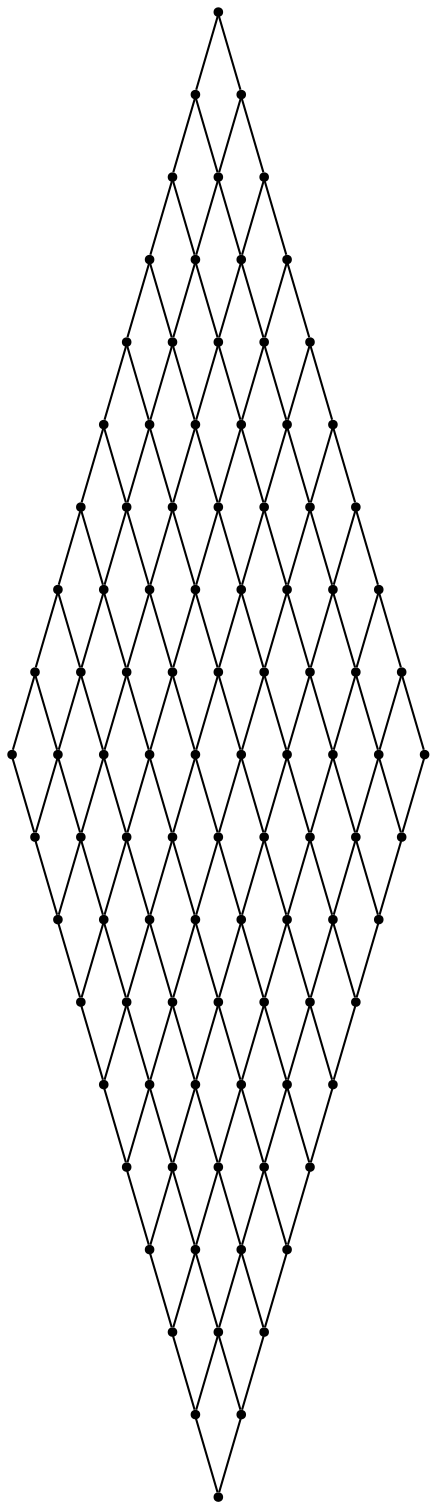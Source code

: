 graph {
  node [shape=point,comment="{\"directed\":false,\"doi\":\"10.1007/3-540-44541-2_20\",\"figure\":\"? (1)\"}"]

  v0 [pos="868.999989827474,664.749972025553"]
  v1 [pos="868.999989827474,639.749972025553"]
  v2 [pos="868.9999898274741,689.749972025553"]
  v3 [pos="868.9999898274741,714.749972025553"]
  v4 [pos="868.999989827474,739.749972025553"]
  v5 [pos="868.9999898274741,764.749972025553"]
  v6 [pos="868.999989827474,789.749972025553"]
  v7 [pos="868.999989827474,814.749972025553"]
  v8 [pos="868.999989827474,839.749972025553"]
  v9 [pos="868.999989827474,864.749972025553"]
  v10 [pos="843.75,664.749972025553"]
  v11 [pos="843.7500000000001,639.749972025553"]
  v12 [pos="843.7500000000001,689.749972025553"]
  v13 [pos="843.7500000000001,714.749972025553"]
  v14 [pos="843.75,739.749972025553"]
  v15 [pos="843.75,764.749972025553"]
  v16 [pos="843.7500000000001,789.749972025553"]
  v17 [pos="843.7500000000001,814.749972025553"]
  v18 [pos="843.7500000000001,839.749972025553"]
  v19 [pos="843.75,864.749972025553"]
  v20 [pos="818.5000101725261,664.749972025553"]
  v21 [pos="818.5000101725261,639.749972025553"]
  v22 [pos="818.5000101725261,689.749972025553"]
  v23 [pos="818.5000101725261,714.749972025553"]
  v24 [pos="818.5000101725261,739.749972025553"]
  v25 [pos="818.5000101725262,764.749972025553"]
  v26 [pos="818.5000101725261,789.749972025553"]
  v27 [pos="818.5000101725261,814.749972025553"]
  v28 [pos="818.5000101725262,839.749972025553"]
  v29 [pos="818.5000101725261,864.749972025553"]
  v30 [pos="793.5000101725261,664.749972025553"]
  v31 [pos="793.5000101725261,639.749972025553"]
  v32 [pos="793.5000101725261,689.749972025553"]
  v33 [pos="793.5000101725261,714.749972025553"]
  v34 [pos="793.5000101725261,739.749972025553"]
  v35 [pos="793.5000101725261,764.749972025553"]
  v36 [pos="793.5000101725261,789.749972025553"]
  v37 [pos="793.5000101725261,814.749972025553"]
  v38 [pos="793.5000101725261,839.749972025553"]
  v39 [pos="793.5000101725261,864.749972025553"]
  v40 [pos="768.5000101725261,664.749972025553"]
  v41 [pos="768.5000101725261,639.749972025553"]
  v42 [pos="768.5000101725261,689.749972025553"]
  v43 [pos="768.5000101725261,714.749972025553"]
  v44 [pos="768.5000101725261,739.749972025553"]
  v45 [pos="768.5000101725261,764.749972025553"]
  v46 [pos="768.5000101725261,789.749972025553"]
  v47 [pos="768.5000101725261,814.749972025553"]
  v48 [pos="768.5000101725261,839.749972025553"]
  v49 [pos="768.5000101725261,864.749972025553"]
  v50 [pos="743.5000101725261,664.749972025553"]
  v51 [pos="743.5000101725261,639.749972025553"]
  v52 [pos="743.5000101725261,689.749972025553"]
  v53 [pos="743.5000101725261,714.749972025553"]
  v54 [pos="743.5000101725261,739.749972025553"]
  v55 [pos="743.5000101725261,764.749972025553"]
  v56 [pos="743.5000101725261,789.749972025553"]
  v57 [pos="743.5000101725261,814.749972025553"]
  v58 [pos="743.5000101725261,839.749972025553"]
  v59 [pos="743.5000101725261,864.749972025553"]
  v60 [pos="718.5000101725261,664.749972025553"]
  v61 [pos="718.5000101725261,639.749972025553"]
  v62 [pos="718.5000101725261,689.749972025553"]
  v63 [pos="718.5000101725261,714.749972025553"]
  v64 [pos="718.5000101725261,739.749972025553"]
  v65 [pos="718.5000101725261,764.749972025553"]
  v66 [pos="718.5000101725261,789.749972025553"]
  v67 [pos="718.5000101725261,814.749972025553"]
  v68 [pos="718.5000101725261,839.749972025553"]
  v69 [pos="718.5000101725261,864.749972025553"]
  v70 [pos="693.5000101725261,664.749972025553"]
  v71 [pos="693.5000101725261,639.749972025553"]
  v72 [pos="693.5000101725261,689.749972025553"]
  v73 [pos="693.5000101725261,714.749972025553"]
  v74 [pos="693.5000101725261,739.749972025553"]
  v75 [pos="693.5000101725261,764.749972025553"]
  v76 [pos="693.5000101725261,789.749972025553"]
  v77 [pos="693.5000101725261,814.749972025553"]
  v78 [pos="693.5000101725261,839.749972025553"]
  v79 [pos="693.5000101725261,864.749972025553"]
  v80 [pos="668.5000101725261,664.749972025553"]
  v81 [pos="668.5000101725261,639.749972025553"]
  v82 [pos="668.5000101725261,689.749972025553"]
  v83 [pos="668.5000101725261,714.749972025553"]
  v84 [pos="668.5000101725261,739.749972025553"]
  v85 [pos="668.5000101725261,764.749972025553"]
  v86 [pos="668.5000101725261,789.749972025553"]
  v87 [pos="668.5000101725261,814.749972025553"]
  v88 [pos="668.5000101725261,839.749972025553"]
  v89 [pos="668.5000101725261,864.749972025553"]
  v90 [pos="643.5000101725261,639.749972025553"]
  v91 [pos="643.5000101725261,664.749972025553"]
  v92 [pos="643.5000101725261,689.749972025553"]
  v93 [pos="643.5000101725261,714.749972025553"]
  v94 [pos="643.5000101725261,739.749972025553"]
  v95 [pos="643.5000101725261,764.749972025553"]
  v96 [pos="643.5000101725261,789.749972025553"]
  v97 [pos="643.5000101725261,814.749972025553"]
  v98 [pos="643.5000101725261,839.749972025553"]
  v99 [pos="643.5000101725261,864.749972025553"]

  v0 -- v1 [id="-1",pos="868.999989827474,664.749972025553 868.999989827474,639.749972025553 868.999989827474,639.749972025553 868.999989827474,639.749972025553"]
  v99 -- v89 [id="-2",pos="643.5000101725261,864.749972025553 668.5000101725261,864.749972025553 668.5000101725261,864.749972025553 668.5000101725261,864.749972025553"]
  v89 -- v79 [id="-3",pos="668.5000101725261,864.749972025553 693.5000101725261,864.749972025553 693.5000101725261,864.749972025553 693.5000101725261,864.749972025553"]
  v79 -- v69 [id="-4",pos="693.5000101725261,864.749972025553 718.5000101725261,864.749972025553 718.5000101725261,864.749972025553 718.5000101725261,864.749972025553"]
  v69 -- v59 [id="-5",pos="718.5000101725261,864.749972025553 743.5000101725261,864.749972025553 743.5000101725261,864.749972025553 743.5000101725261,864.749972025553"]
  v59 -- v49 [id="-6",pos="743.5000101725261,864.749972025553 768.5000101725261,864.749972025553 768.5000101725261,864.749972025553 768.5000101725261,864.749972025553"]
  v49 -- v39 [id="-7",pos="768.5000101725261,864.749972025553 793.5000101725261,864.749972025553 793.5000101725261,864.749972025553 793.5000101725261,864.749972025553"]
  v39 -- v29 [id="-8",pos="793.5000101725261,864.749972025553 818.5000101725261,864.749972025553 818.5000101725261,864.749972025553 818.5000101725261,864.749972025553"]
  v29 -- v19 [id="-9",pos="818.5000101725261,864.749972025553 843.75,864.749972025553 843.75,864.749972025553 843.75,864.749972025553"]
  v19 -- v9 [id="-10",pos="843.75,864.749972025553 868.999989827474,864.749972025553 868.999989827474,864.749972025553 868.999989827474,864.749972025553"]
  v99 -- v98 [id="-11",pos="643.5000101725261,864.749972025553 643.5000101725261,839.749972025553 643.5000101725261,839.749972025553 643.5000101725261,839.749972025553"]
  v98 -- v97 [id="-12",pos="643.5000101725261,839.749972025553 643.5000101725261,814.749972025553 643.5000101725261,814.749972025553 643.5000101725261,814.749972025553"]
  v97 -- v96 [id="-13",pos="643.5000101725261,814.749972025553 643.5000101725261,789.749972025553 643.5000101725261,789.749972025553 643.5000101725261,789.749972025553"]
  v96 -- v95 [id="-14",pos="643.5000101725261,789.749972025553 643.5000101725261,764.749972025553 643.5000101725261,764.749972025553 643.5000101725261,764.749972025553"]
  v95 -- v94 [id="-15",pos="643.5000101725261,764.749972025553 643.5000101725261,739.749972025553 643.5000101725261,739.749972025553 643.5000101725261,739.749972025553"]
  v94 -- v93 [id="-16",pos="643.5000101725261,739.749972025553 643.5000101725261,714.749972025553 643.5000101725261,714.749972025553 643.5000101725261,714.749972025553"]
  v93 -- v92 [id="-17",pos="643.5000101725261,714.749972025553 643.5000101725261,689.749972025553 643.5000101725261,689.749972025553 643.5000101725261,689.749972025553"]
  v92 -- v91 [id="-18",pos="643.5000101725261,689.749972025553 643.5000101725261,664.749972025553 643.5000101725261,664.749972025553 643.5000101725261,664.749972025553"]
  v91 -- v90 [id="-19",pos="643.5000101725261,664.749972025553 643.5000101725261,639.749972025553 643.5000101725261,639.749972025553 643.5000101725261,639.749972025553"]
  v98 -- v88 [id="-20",pos="643.5000101725261,839.749972025553 668.5000101725261,839.749972025553 668.5000101725261,839.749972025553 668.5000101725261,839.749972025553"]
  v88 -- v78 [id="-21",pos="668.5000101725261,839.749972025553 693.5000101725261,839.749972025553 693.5000101725261,839.749972025553 693.5000101725261,839.749972025553"]
  v78 -- v68 [id="-22",pos="693.5000101725261,839.749972025553 718.5000101725261,839.749972025553 718.5000101725261,839.749972025553 718.5000101725261,839.749972025553"]
  v68 -- v58 [id="-23",pos="718.5000101725261,839.749972025553 743.5000101725261,839.749972025553 743.5000101725261,839.749972025553 743.5000101725261,839.749972025553"]
  v58 -- v48 [id="-24",pos="743.5000101725261,839.749972025553 768.5000101725261,839.749972025553 768.5000101725261,839.749972025553 768.5000101725261,839.749972025553"]
  v48 -- v38 [id="-25",pos="768.5000101725261,839.749972025553 793.5000101725261,839.749972025553 793.5000101725261,839.749972025553 793.5000101725261,839.749972025553"]
  v38 -- v28 [id="-26",pos="793.5000101725261,839.749972025553 818.5000101725262,839.749972025553 818.5000101725262,839.749972025553 818.5000101725262,839.749972025553"]
  v28 -- v18 [id="-27",pos="818.5000101725262,839.749972025553 843.7500000000001,839.749972025553 843.7500000000001,839.749972025553 843.7500000000001,839.749972025553"]
  v18 -- v8 [id="-28",pos="843.7500000000001,839.749972025553 868.999989827474,839.749972025553 868.999989827474,839.749972025553 868.999989827474,839.749972025553"]
  v97 -- v87 [id="-29",pos="643.5000101725261,814.749972025553 668.5000101725261,814.749972025553 668.5000101725261,814.749972025553 668.5000101725261,814.749972025553"]
  v87 -- v77 [id="-30",pos="668.5000101725261,814.749972025553 693.5000101725261,814.749972025553 693.5000101725261,814.749972025553 693.5000101725261,814.749972025553"]
  v77 -- v67 [id="-31",pos="693.5000101725261,814.749972025553 718.5000101725261,814.749972025553 718.5000101725261,814.749972025553 718.5000101725261,814.749972025553"]
  v67 -- v57 [id="-32",pos="718.5000101725261,814.749972025553 743.5000101725261,814.749972025553 743.5000101725261,814.749972025553 743.5000101725261,814.749972025553"]
  v57 -- v47 [id="-33",pos="743.5000101725261,814.749972025553 768.5000101725261,814.749972025553 768.5000101725261,814.749972025553 768.5000101725261,814.749972025553"]
  v47 -- v37 [id="-34",pos="768.5000101725261,814.749972025553 793.5000101725261,814.749972025553 793.5000101725261,814.749972025553 793.5000101725261,814.749972025553"]
  v37 -- v27 [id="-35",pos="793.5000101725261,814.749972025553 818.5000101725261,814.749972025553 818.5000101725261,814.749972025553 818.5000101725261,814.749972025553"]
  v27 -- v17 [id="-36",pos="818.5000101725261,814.749972025553 843.7500000000001,814.749972025553 843.7500000000001,814.749972025553 843.7500000000001,814.749972025553"]
  v17 -- v7 [id="-37",pos="843.7500000000001,814.749972025553 868.999989827474,814.749972025553 868.999989827474,814.749972025553 868.999989827474,814.749972025553"]
  v96 -- v86 [id="-38",pos="643.5000101725261,789.749972025553 668.5000101725261,789.749972025553 668.5000101725261,789.749972025553 668.5000101725261,789.749972025553"]
  v86 -- v76 [id="-39",pos="668.5000101725261,789.749972025553 693.5000101725261,789.749972025553 693.5000101725261,789.749972025553 693.5000101725261,789.749972025553"]
  v76 -- v66 [id="-40",pos="693.5000101725261,789.749972025553 718.5000101725261,789.749972025553 718.5000101725261,789.749972025553 718.5000101725261,789.749972025553"]
  v66 -- v56 [id="-41",pos="718.5000101725261,789.749972025553 743.5000101725261,789.749972025553 743.5000101725261,789.749972025553 743.5000101725261,789.749972025553"]
  v56 -- v46 [id="-42",pos="743.5000101725261,789.749972025553 768.5000101725261,789.749972025553 768.5000101725261,789.749972025553 768.5000101725261,789.749972025553"]
  v46 -- v36 [id="-43",pos="768.5000101725261,789.749972025553 793.5000101725261,789.749972025553 793.5000101725261,789.749972025553 793.5000101725261,789.749972025553"]
  v36 -- v26 [id="-44",pos="793.5000101725261,789.749972025553 818.5000101725261,789.749972025553 818.5000101725261,789.749972025553 818.5000101725261,789.749972025553"]
  v26 -- v16 [id="-45",pos="818.5000101725261,789.749972025553 843.7500000000001,789.749972025553 843.7500000000001,789.749972025553 843.7500000000001,789.749972025553"]
  v16 -- v6 [id="-46",pos="843.7500000000001,789.749972025553 868.999989827474,789.749972025553 868.999989827474,789.749972025553 868.999989827474,789.749972025553"]
  v95 -- v85 [id="-47",pos="643.5000101725261,764.749972025553 668.5000101725261,764.749972025553 668.5000101725261,764.749972025553 668.5000101725261,764.749972025553"]
  v85 -- v75 [id="-48",pos="668.5000101725261,764.749972025553 693.5000101725261,764.749972025553 693.5000101725261,764.749972025553 693.5000101725261,764.749972025553"]
  v75 -- v65 [id="-49",pos="693.5000101725261,764.749972025553 718.5000101725261,764.749972025553 718.5000101725261,764.749972025553 718.5000101725261,764.749972025553"]
  v65 -- v55 [id="-50",pos="718.5000101725261,764.749972025553 743.5000101725261,764.749972025553 743.5000101725261,764.749972025553 743.5000101725261,764.749972025553"]
  v55 -- v45 [id="-51",pos="743.5000101725261,764.749972025553 768.5000101725261,764.749972025553 768.5000101725261,764.749972025553 768.5000101725261,764.749972025553"]
  v45 -- v35 [id="-52",pos="768.5000101725261,764.749972025553 793.5000101725261,764.749972025553 793.5000101725261,764.749972025553 793.5000101725261,764.749972025553"]
  v35 -- v25 [id="-53",pos="793.5000101725261,764.749972025553 818.5000101725262,764.749972025553 818.5000101725262,764.749972025553 818.5000101725262,764.749972025553"]
  v25 -- v15 [id="-54",pos="818.5000101725262,764.749972025553 843.75,764.749972025553 843.75,764.749972025553 843.75,764.749972025553"]
  v15 -- v5 [id="-55",pos="843.75,764.749972025553 868.9999898274741,764.749972025553 868.9999898274741,764.749972025553 868.9999898274741,764.749972025553"]
  v94 -- v84 [id="-56",pos="643.5000101725261,739.749972025553 668.5000101725261,739.749972025553 668.5000101725261,739.749972025553 668.5000101725261,739.749972025553"]
  v84 -- v74 [id="-57",pos="668.5000101725261,739.749972025553 693.5000101725261,739.749972025553 693.5000101725261,739.749972025553 693.5000101725261,739.749972025553"]
  v74 -- v64 [id="-58",pos="693.5000101725261,739.749972025553 718.5000101725261,739.749972025553 718.5000101725261,739.749972025553 718.5000101725261,739.749972025553"]
  v64 -- v54 [id="-59",pos="718.5000101725261,739.749972025553 743.5000101725261,739.749972025553 743.5000101725261,739.749972025553 743.5000101725261,739.749972025553"]
  v54 -- v44 [id="-60",pos="743.5000101725261,739.749972025553 768.5000101725261,739.749972025553 768.5000101725261,739.749972025553 768.5000101725261,739.749972025553"]
  v44 -- v34 [id="-61",pos="768.5000101725261,739.749972025553 793.5000101725261,739.749972025553 793.5000101725261,739.749972025553 793.5000101725261,739.749972025553"]
  v34 -- v24 [id="-62",pos="793.5000101725261,739.749972025553 818.5000101725261,739.749972025553 818.5000101725261,739.749972025553 818.5000101725261,739.749972025553"]
  v24 -- v14 [id="-63",pos="818.5000101725261,739.749972025553 843.75,739.749972025553 843.75,739.749972025553 843.75,739.749972025553"]
  v14 -- v4 [id="-64",pos="843.75,739.749972025553 868.999989827474,739.749972025553 868.999989827474,739.749972025553 868.999989827474,739.749972025553"]
  v93 -- v83 [id="-65",pos="643.5000101725261,714.749972025553 668.5000101725261,714.749972025553 668.5000101725261,714.749972025553 668.5000101725261,714.749972025553"]
  v83 -- v73 [id="-66",pos="668.5000101725261,714.749972025553 693.5000101725261,714.749972025553 693.5000101725261,714.749972025553 693.5000101725261,714.749972025553"]
  v73 -- v63 [id="-67",pos="693.5000101725261,714.749972025553 718.5000101725261,714.749972025553 718.5000101725261,714.749972025553 718.5000101725261,714.749972025553"]
  v63 -- v53 [id="-68",pos="718.5000101725261,714.749972025553 743.5000101725261,714.749972025553 743.5000101725261,714.749972025553 743.5000101725261,714.749972025553"]
  v53 -- v43 [id="-69",pos="743.5000101725261,714.749972025553 768.5000101725261,714.749972025553 768.5000101725261,714.749972025553 768.5000101725261,714.749972025553"]
  v43 -- v33 [id="-70",pos="768.5000101725261,714.749972025553 793.5000101725261,714.749972025553 793.5000101725261,714.749972025553 793.5000101725261,714.749972025553"]
  v33 -- v23 [id="-71",pos="793.5000101725261,714.749972025553 818.5000101725261,714.749972025553 818.5000101725261,714.749972025553 818.5000101725261,714.749972025553"]
  v23 -- v13 [id="-72",pos="818.5000101725261,714.749972025553 843.7500000000001,714.749972025553 843.7500000000001,714.749972025553 843.7500000000001,714.749972025553"]
  v13 -- v3 [id="-73",pos="843.7500000000001,714.749972025553 868.9999898274741,714.749972025553 868.9999898274741,714.749972025553 868.9999898274741,714.749972025553"]
  v92 -- v82 [id="-74",pos="643.5000101725261,689.749972025553 668.5000101725261,689.749972025553 668.5000101725261,689.749972025553 668.5000101725261,689.749972025553"]
  v82 -- v72 [id="-75",pos="668.5000101725261,689.749972025553 693.5000101725261,689.749972025553 693.5000101725261,689.749972025553 693.5000101725261,689.749972025553"]
  v72 -- v62 [id="-76",pos="693.5000101725261,689.749972025553 718.5000101725261,689.749972025553 718.5000101725261,689.749972025553 718.5000101725261,689.749972025553"]
  v62 -- v52 [id="-77",pos="718.5000101725261,689.749972025553 743.5000101725261,689.749972025553 743.5000101725261,689.749972025553 743.5000101725261,689.749972025553"]
  v52 -- v42 [id="-78",pos="743.5000101725261,689.749972025553 768.5000101725261,689.749972025553 768.5000101725261,689.749972025553 768.5000101725261,689.749972025553"]
  v42 -- v32 [id="-79",pos="768.5000101725261,689.749972025553 793.5000101725261,689.749972025553 793.5000101725261,689.749972025553 793.5000101725261,689.749972025553"]
  v32 -- v22 [id="-80",pos="793.5000101725261,689.749972025553 818.5000101725261,689.749972025553 818.5000101725261,689.749972025553 818.5000101725261,689.749972025553"]
  v22 -- v12 [id="-81",pos="818.5000101725261,689.749972025553 843.7500000000001,689.749972025553 843.7500000000001,689.749972025553 843.7500000000001,689.749972025553"]
  v12 -- v2 [id="-82",pos="843.7500000000001,689.749972025553 868.9999898274741,689.749972025553 868.9999898274741,689.749972025553 868.9999898274741,689.749972025553"]
  v91 -- v80 [id="-83",pos="643.5000101725261,664.749972025553 668.5000101725261,664.749972025553 668.5000101725261,664.749972025553 668.5000101725261,664.749972025553"]
  v80 -- v70 [id="-84",pos="668.5000101725261,664.749972025553 693.5000101725261,664.749972025553 693.5000101725261,664.749972025553 693.5000101725261,664.749972025553"]
  v70 -- v60 [id="-85",pos="693.5000101725261,664.749972025553 718.5000101725261,664.749972025553 718.5000101725261,664.749972025553 718.5000101725261,664.749972025553"]
  v60 -- v50 [id="-86",pos="718.5000101725261,664.749972025553 743.5000101725261,664.749972025553 743.5000101725261,664.749972025553 743.5000101725261,664.749972025553"]
  v50 -- v40 [id="-87",pos="743.5000101725261,664.749972025553 768.5000101725261,664.749972025553 768.5000101725261,664.749972025553 768.5000101725261,664.749972025553"]
  v40 -- v30 [id="-88",pos="768.5000101725261,664.749972025553 793.5000101725261,664.749972025553 793.5000101725261,664.749972025553 793.5000101725261,664.749972025553"]
  v30 -- v20 [id="-89",pos="793.5000101725261,664.749972025553 818.5000101725261,664.749972025553 818.5000101725261,664.749972025553 818.5000101725261,664.749972025553"]
  v20 -- v10 [id="-90",pos="818.5000101725261,664.749972025553 843.75,664.749972025553 843.75,664.749972025553 843.75,664.749972025553"]
  v10 -- v0 [id="-91",pos="843.75,664.749972025553 868.999989827474,664.749972025553 868.999989827474,664.749972025553 868.999989827474,664.749972025553"]
  v90 -- v81 [id="-92",pos="643.5000101725261,639.749972025553 668.5000101725261,639.749972025553 668.5000101725261,639.749972025553 668.5000101725261,639.749972025553"]
  v81 -- v71 [id="-93",pos="668.5000101725261,639.749972025553 693.5000101725261,639.749972025553 693.5000101725261,639.749972025553 693.5000101725261,639.749972025553"]
  v71 -- v61 [id="-94",pos="693.5000101725261,639.749972025553 718.5000101725261,639.749972025553 718.5000101725261,639.749972025553 718.5000101725261,639.749972025553"]
  v61 -- v51 [id="-95",pos="718.5000101725261,639.749972025553 743.5000101725261,639.749972025553 743.5000101725261,639.749972025553 743.5000101725261,639.749972025553"]
  v51 -- v41 [id="-96",pos="743.5000101725261,639.749972025553 768.5000101725261,639.749972025553 768.5000101725261,639.749972025553 768.5000101725261,639.749972025553"]
  v41 -- v31 [id="-97",pos="768.5000101725261,639.749972025553 793.5000101725261,639.749972025553 793.5000101725261,639.749972025553 793.5000101725261,639.749972025553"]
  v31 -- v21 [id="-98",pos="793.5000101725261,639.749972025553 818.5000101725261,639.749972025553 818.5000101725261,639.749972025553 818.5000101725261,639.749972025553"]
  v21 -- v11 [id="-99",pos="818.5000101725261,639.749972025553 843.7500000000001,639.749972025553 843.7500000000001,639.749972025553 843.7500000000001,639.749972025553"]
  v11 -- v1 [id="-100",pos="843.7500000000001,639.749972025553 868.999989827474,639.749972025553 868.999989827474,639.749972025553 868.999989827474,639.749972025553"]
  v89 -- v88 [id="-101",pos="668.5000101725261,864.749972025553 668.5000101725261,839.749972025553 668.5000101725261,839.749972025553 668.5000101725261,839.749972025553"]
  v88 -- v87 [id="-102",pos="668.5000101725261,839.749972025553 668.5000101725261,814.749972025553 668.5000101725261,814.749972025553 668.5000101725261,814.749972025553"]
  v87 -- v86 [id="-103",pos="668.5000101725261,814.749972025553 668.5000101725261,789.749972025553 668.5000101725261,789.749972025553 668.5000101725261,789.749972025553"]
  v86 -- v85 [id="-104",pos="668.5000101725261,789.749972025553 668.5000101725261,764.749972025553 668.5000101725261,764.749972025553 668.5000101725261,764.749972025553"]
  v85 -- v84 [id="-105",pos="668.5000101725261,764.749972025553 668.5000101725261,739.749972025553 668.5000101725261,739.749972025553 668.5000101725261,739.749972025553"]
  v84 -- v83 [id="-106",pos="668.5000101725261,739.749972025553 668.5000101725261,714.749972025553 668.5000101725261,714.749972025553 668.5000101725261,714.749972025553"]
  v83 -- v82 [id="-107",pos="668.5000101725261,714.749972025553 668.5000101725261,689.749972025553 668.5000101725261,689.749972025553 668.5000101725261,689.749972025553"]
  v82 -- v80 [id="-108",pos="668.5000101725261,689.749972025553 668.5000101725261,664.749972025553 668.5000101725261,664.749972025553 668.5000101725261,664.749972025553"]
  v80 -- v81 [id="-109",pos="668.5000101725261,664.749972025553 668.5000101725261,639.749972025553 668.5000101725261,639.749972025553 668.5000101725261,639.749972025553"]
  v79 -- v78 [id="-110",pos="693.5000101725261,864.749972025553 693.5000101725261,839.749972025553 693.5000101725261,839.749972025553 693.5000101725261,839.749972025553"]
  v78 -- v77 [id="-111",pos="693.5000101725261,839.749972025553 693.5000101725261,814.749972025553 693.5000101725261,814.749972025553 693.5000101725261,814.749972025553"]
  v77 -- v76 [id="-112",pos="693.5000101725261,814.749972025553 693.5000101725261,789.749972025553 693.5000101725261,789.749972025553 693.5000101725261,789.749972025553"]
  v76 -- v75 [id="-113",pos="693.5000101725261,789.749972025553 693.5000101725261,764.749972025553 693.5000101725261,764.749972025553 693.5000101725261,764.749972025553"]
  v75 -- v74 [id="-114",pos="693.5000101725261,764.749972025553 693.5000101725261,739.749972025553 693.5000101725261,739.749972025553 693.5000101725261,739.749972025553"]
  v74 -- v73 [id="-115",pos="693.5000101725261,739.749972025553 693.5000101725261,714.749972025553 693.5000101725261,714.749972025553 693.5000101725261,714.749972025553"]
  v73 -- v72 [id="-116",pos="693.5000101725261,714.749972025553 693.5000101725261,689.749972025553 693.5000101725261,689.749972025553 693.5000101725261,689.749972025553"]
  v72 -- v70 [id="-117",pos="693.5000101725261,689.749972025553 693.5000101725261,664.749972025553 693.5000101725261,664.749972025553 693.5000101725261,664.749972025553"]
  v70 -- v71 [id="-118",pos="693.5000101725261,664.749972025553 693.5000101725261,639.749972025553 693.5000101725261,639.749972025553 693.5000101725261,639.749972025553"]
  v69 -- v68 [id="-119",pos="718.5000101725261,864.749972025553 718.5000101725261,839.749972025553 718.5000101725261,839.749972025553 718.5000101725261,839.749972025553"]
  v68 -- v67 [id="-120",pos="718.5000101725261,839.749972025553 718.5000101725261,814.749972025553 718.5000101725261,814.749972025553 718.5000101725261,814.749972025553"]
  v67 -- v66 [id="-121",pos="718.5000101725261,814.749972025553 718.5000101725261,789.749972025553 718.5000101725261,789.749972025553 718.5000101725261,789.749972025553"]
  v66 -- v65 [id="-122",pos="718.5000101725261,789.749972025553 718.5000101725261,764.749972025553 718.5000101725261,764.749972025553 718.5000101725261,764.749972025553"]
  v65 -- v64 [id="-123",pos="718.5000101725261,764.749972025553 718.5000101725261,739.749972025553 718.5000101725261,739.749972025553 718.5000101725261,739.749972025553"]
  v64 -- v63 [id="-124",pos="718.5000101725261,739.749972025553 718.5000101725261,714.749972025553 718.5000101725261,714.749972025553 718.5000101725261,714.749972025553"]
  v63 -- v62 [id="-125",pos="718.5000101725261,714.749972025553 718.5000101725261,689.749972025553 718.5000101725261,689.749972025553 718.5000101725261,689.749972025553"]
  v62 -- v60 [id="-126",pos="718.5000101725261,689.749972025553 718.5000101725261,664.749972025553 718.5000101725261,664.749972025553 718.5000101725261,664.749972025553"]
  v60 -- v61 [id="-127",pos="718.5000101725261,664.749972025553 718.5000101725261,639.749972025553 718.5000101725261,639.749972025553 718.5000101725261,639.749972025553"]
  v59 -- v58 [id="-128",pos="743.5000101725261,864.749972025553 743.5000101725261,839.749972025553 743.5000101725261,839.749972025553 743.5000101725261,839.749972025553"]
  v58 -- v57 [id="-129",pos="743.5000101725261,839.749972025553 743.5000101725261,814.749972025553 743.5000101725261,814.749972025553 743.5000101725261,814.749972025553"]
  v57 -- v56 [id="-130",pos="743.5000101725261,814.749972025553 743.5000101725261,789.749972025553 743.5000101725261,789.749972025553 743.5000101725261,789.749972025553"]
  v56 -- v55 [id="-131",pos="743.5000101725261,789.749972025553 743.5000101725261,764.749972025553 743.5000101725261,764.749972025553 743.5000101725261,764.749972025553"]
  v55 -- v54 [id="-132",pos="743.5000101725261,764.749972025553 743.5000101725261,739.749972025553 743.5000101725261,739.749972025553 743.5000101725261,739.749972025553"]
  v54 -- v53 [id="-133",pos="743.5000101725261,739.749972025553 743.5000101725261,714.749972025553 743.5000101725261,714.749972025553 743.5000101725261,714.749972025553"]
  v53 -- v52 [id="-134",pos="743.5000101725261,714.749972025553 743.5000101725261,689.749972025553 743.5000101725261,689.749972025553 743.5000101725261,689.749972025553"]
  v52 -- v50 [id="-135",pos="743.5000101725261,689.749972025553 743.5000101725261,664.749972025553 743.5000101725261,664.749972025553 743.5000101725261,664.749972025553"]
  v50 -- v51 [id="-136",pos="743.5000101725261,664.749972025553 743.5000101725261,639.749972025553 743.5000101725261,639.749972025553 743.5000101725261,639.749972025553"]
  v49 -- v48 [id="-137",pos="768.5000101725261,864.749972025553 768.5000101725261,839.749972025553 768.5000101725261,839.749972025553 768.5000101725261,839.749972025553"]
  v48 -- v47 [id="-138",pos="768.5000101725261,839.749972025553 768.5000101725261,814.749972025553 768.5000101725261,814.749972025553 768.5000101725261,814.749972025553"]
  v47 -- v46 [id="-139",pos="768.5000101725261,814.749972025553 768.5000101725261,789.749972025553 768.5000101725261,789.749972025553 768.5000101725261,789.749972025553"]
  v46 -- v45 [id="-140",pos="768.5000101725261,789.749972025553 768.5000101725261,764.749972025553 768.5000101725261,764.749972025553 768.5000101725261,764.749972025553"]
  v45 -- v44 [id="-141",pos="768.5000101725261,764.749972025553 768.5000101725261,739.749972025553 768.5000101725261,739.749972025553 768.5000101725261,739.749972025553"]
  v44 -- v43 [id="-142",pos="768.5000101725261,739.749972025553 768.5000101725261,714.749972025553 768.5000101725261,714.749972025553 768.5000101725261,714.749972025553"]
  v43 -- v42 [id="-143",pos="768.5000101725261,714.749972025553 768.5000101725261,689.749972025553 768.5000101725261,689.749972025553 768.5000101725261,689.749972025553"]
  v42 -- v40 [id="-144",pos="768.5000101725261,689.749972025553 768.5000101725261,664.749972025553 768.5000101725261,664.749972025553 768.5000101725261,664.749972025553"]
  v40 -- v41 [id="-145",pos="768.5000101725261,664.749972025553 768.5000101725261,639.749972025553 768.5000101725261,639.749972025553 768.5000101725261,639.749972025553"]
  v39 -- v38 [id="-146",pos="793.5000101725261,864.749972025553 793.5000101725261,839.749972025553 793.5000101725261,839.749972025553 793.5000101725261,839.749972025553"]
  v38 -- v37 [id="-147",pos="793.5000101725261,839.749972025553 793.5000101725261,814.749972025553 793.5000101725261,814.749972025553 793.5000101725261,814.749972025553"]
  v37 -- v36 [id="-148",pos="793.5000101725261,814.749972025553 793.5000101725261,789.749972025553 793.5000101725261,789.749972025553 793.5000101725261,789.749972025553"]
  v36 -- v35 [id="-149",pos="793.5000101725261,789.749972025553 793.5000101725261,764.749972025553 793.5000101725261,764.749972025553 793.5000101725261,764.749972025553"]
  v35 -- v34 [id="-150",pos="793.5000101725261,764.749972025553 793.5000101725261,739.749972025553 793.5000101725261,739.749972025553 793.5000101725261,739.749972025553"]
  v34 -- v33 [id="-151",pos="793.5000101725261,739.749972025553 793.5000101725261,714.749972025553 793.5000101725261,714.749972025553 793.5000101725261,714.749972025553"]
  v33 -- v32 [id="-152",pos="793.5000101725261,714.749972025553 793.5000101725261,689.749972025553 793.5000101725261,689.749972025553 793.5000101725261,689.749972025553"]
  v32 -- v30 [id="-153",pos="793.5000101725261,689.749972025553 793.5000101725261,664.749972025553 793.5000101725261,664.749972025553 793.5000101725261,664.749972025553"]
  v30 -- v31 [id="-154",pos="793.5000101725261,664.749972025553 793.5000101725261,639.749972025553 793.5000101725261,639.749972025553 793.5000101725261,639.749972025553"]
  v29 -- v28 [id="-155",pos="818.5000101725261,864.749972025553 818.5000101725262,839.749972025553 818.5000101725262,839.749972025553 818.5000101725262,839.749972025553"]
  v28 -- v27 [id="-156",pos="818.5000101725262,839.749972025553 818.5000101725261,814.749972025553 818.5000101725261,814.749972025553 818.5000101725261,814.749972025553"]
  v27 -- v26 [id="-157",pos="818.5000101725261,814.749972025553 818.5000101725261,789.749972025553 818.5000101725261,789.749972025553 818.5000101725261,789.749972025553"]
  v26 -- v25 [id="-158",pos="818.5000101725261,789.749972025553 818.5000101725262,764.749972025553 818.5000101725262,764.749972025553 818.5000101725262,764.749972025553"]
  v25 -- v24 [id="-159",pos="818.5000101725262,764.749972025553 818.5000101725261,739.749972025553 818.5000101725261,739.749972025553 818.5000101725261,739.749972025553"]
  v24 -- v23 [id="-160",pos="818.5000101725261,739.749972025553 818.5000101725261,714.749972025553 818.5000101725261,714.749972025553 818.5000101725261,714.749972025553"]
  v23 -- v22 [id="-161",pos="818.5000101725261,714.749972025553 818.5000101725261,689.749972025553 818.5000101725261,689.749972025553 818.5000101725261,689.749972025553"]
  v22 -- v20 [id="-162",pos="818.5000101725261,689.749972025553 818.5000101725261,664.749972025553 818.5000101725261,664.749972025553 818.5000101725261,664.749972025553"]
  v20 -- v21 [id="-163",pos="818.5000101725261,664.749972025553 818.5000101725261,639.749972025553 818.5000101725261,639.749972025553 818.5000101725261,639.749972025553"]
  v19 -- v18 [id="-164",pos="843.75,864.749972025553 843.7500000000001,839.749972025553 843.7500000000001,839.749972025553 843.7500000000001,839.749972025553"]
  v18 -- v17 [id="-165",pos="843.7500000000001,839.749972025553 843.7500000000001,814.749972025553 843.7500000000001,814.749972025553 843.7500000000001,814.749972025553"]
  v17 -- v16 [id="-166",pos="843.7500000000001,814.749972025553 843.7500000000001,789.749972025553 843.7500000000001,789.749972025553 843.7500000000001,789.749972025553"]
  v16 -- v15 [id="-167",pos="843.7500000000001,789.749972025553 843.75,764.749972025553 843.75,764.749972025553 843.75,764.749972025553"]
  v15 -- v14 [id="-168",pos="843.75,764.749972025553 843.75,739.749972025553 843.75,739.749972025553 843.75,739.749972025553"]
  v14 -- v13 [id="-169",pos="843.75,739.749972025553 843.7500000000001,714.749972025553 843.7500000000001,714.749972025553 843.7500000000001,714.749972025553"]
  v13 -- v12 [id="-170",pos="843.7500000000001,714.749972025553 843.7500000000001,689.749972025553 843.7500000000001,689.749972025553 843.7500000000001,689.749972025553"]
  v12 -- v10 [id="-171",pos="843.7500000000001,689.749972025553 843.75,664.749972025553 843.75,664.749972025553 843.75,664.749972025553"]
  v10 -- v11 [id="-172",pos="843.75,664.749972025553 843.7500000000001,639.749972025553 843.7500000000001,639.749972025553 843.7500000000001,639.749972025553"]
  v9 -- v8 [id="-173",pos="868.999989827474,864.749972025553 868.999989827474,839.749972025553 868.999989827474,839.749972025553 868.999989827474,839.749972025553"]
  v8 -- v7 [id="-174",pos="868.999989827474,839.749972025553 868.999989827474,814.749972025553 868.999989827474,814.749972025553 868.999989827474,814.749972025553"]
  v7 -- v6 [id="-175",pos="868.999989827474,814.749972025553 868.999989827474,789.749972025553 868.999989827474,789.749972025553 868.999989827474,789.749972025553"]
  v6 -- v5 [id="-176",pos="868.999989827474,789.749972025553 868.9999898274741,764.749972025553 868.9999898274741,764.749972025553 868.9999898274741,764.749972025553"]
  v5 -- v4 [id="-177",pos="868.9999898274741,764.749972025553 868.999989827474,739.749972025553 868.999989827474,739.749972025553 868.999989827474,739.749972025553"]
  v4 -- v3 [id="-178",pos="868.999989827474,739.749972025553 868.9999898274741,714.749972025553 868.9999898274741,714.749972025553 868.9999898274741,714.749972025553"]
  v3 -- v2 [id="-179",pos="868.9999898274741,714.749972025553 868.9999898274741,689.749972025553 868.9999898274741,689.749972025553 868.9999898274741,689.749972025553"]
  v2 -- v0 [id="-180",pos="868.9999898274741,689.749972025553 868.999989827474,664.749972025553 868.999989827474,664.749972025553 868.999989827474,664.749972025553"]
}